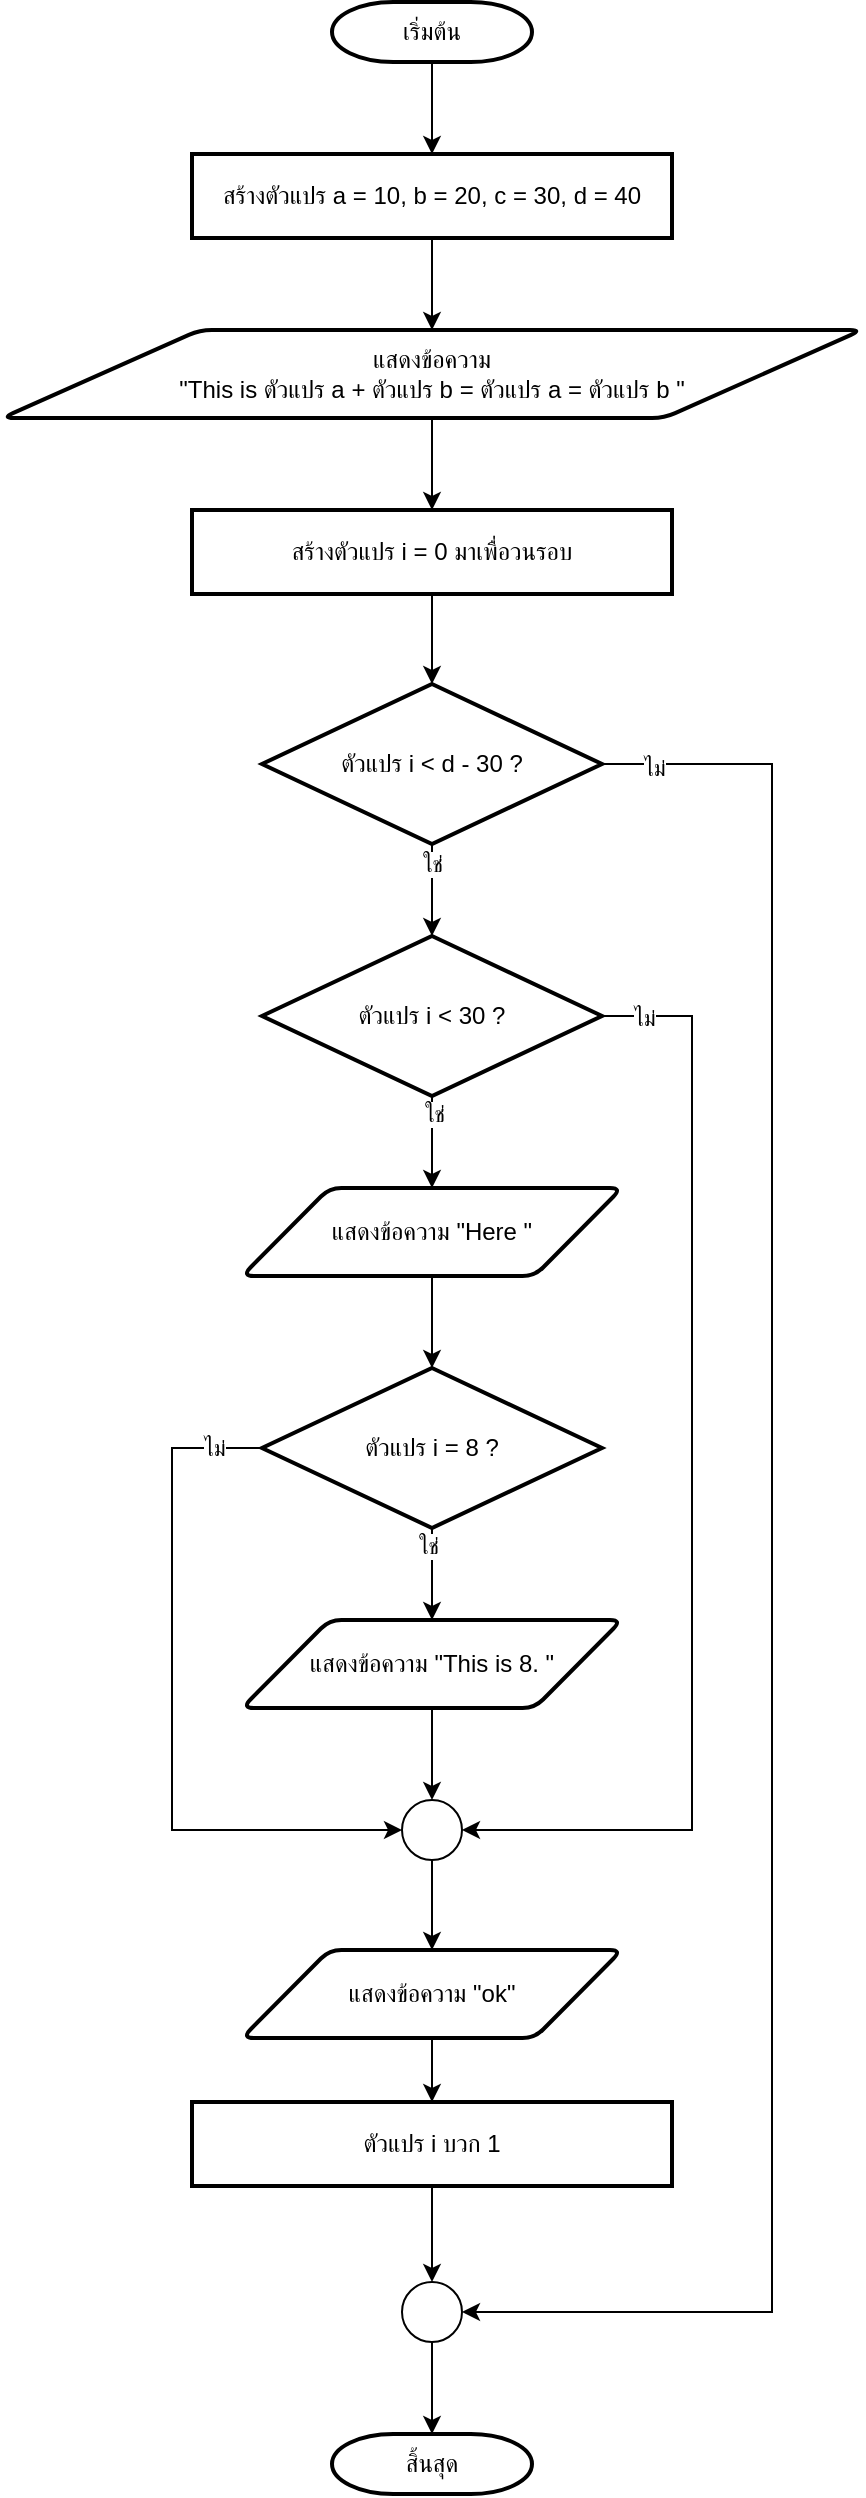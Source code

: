 <mxfile version="25.0.3">
  <diagram name="Page-1" id="62dxivXkLxbeIxKJXBwT">
    <mxGraphModel dx="880" dy="468" grid="1" gridSize="10" guides="1" tooltips="1" connect="1" arrows="1" fold="1" page="1" pageScale="1" pageWidth="850" pageHeight="1100" math="0" shadow="0">
      <root>
        <mxCell id="0" />
        <mxCell id="1" parent="0" />
        <mxCell id="c8ithLlGlx0I1xOk6380-3" value="" style="edgeStyle=orthogonalEdgeStyle;rounded=0;orthogonalLoop=1;jettySize=auto;html=1;" edge="1" parent="1" source="c8ithLlGlx0I1xOk6380-1" target="c8ithLlGlx0I1xOk6380-2">
          <mxGeometry relative="1" as="geometry" />
        </mxCell>
        <mxCell id="c8ithLlGlx0I1xOk6380-1" value="เริ่มต้น" style="strokeWidth=2;html=1;shape=mxgraph.flowchart.terminator;whiteSpace=wrap;" vertex="1" parent="1">
          <mxGeometry x="340" y="40" width="100" height="30" as="geometry" />
        </mxCell>
        <mxCell id="c8ithLlGlx0I1xOk6380-5" value="" style="edgeStyle=orthogonalEdgeStyle;rounded=0;orthogonalLoop=1;jettySize=auto;html=1;" edge="1" parent="1" source="c8ithLlGlx0I1xOk6380-2" target="c8ithLlGlx0I1xOk6380-4">
          <mxGeometry relative="1" as="geometry" />
        </mxCell>
        <mxCell id="c8ithLlGlx0I1xOk6380-2" value="สร้างตัวแปร a = 10, b = 20, c = 30, d = 40" style="rounded=1;whiteSpace=wrap;html=1;absoluteArcSize=1;arcSize=0;strokeWidth=2;" vertex="1" parent="1">
          <mxGeometry x="270" y="116" width="240" height="42" as="geometry" />
        </mxCell>
        <mxCell id="c8ithLlGlx0I1xOk6380-7" value="" style="edgeStyle=orthogonalEdgeStyle;rounded=0;orthogonalLoop=1;jettySize=auto;html=1;" edge="1" parent="1" source="c8ithLlGlx0I1xOk6380-4" target="c8ithLlGlx0I1xOk6380-6">
          <mxGeometry relative="1" as="geometry" />
        </mxCell>
        <mxCell id="c8ithLlGlx0I1xOk6380-4" value="แสดงข้อความ&lt;div&gt;&lt;span style=&quot;background-color: initial;&quot;&gt;&quot;This is ตัวแปร a + ตัวแปร b = ตัวแปร a = ตัวแปร b &quot;&lt;/span&gt;&lt;/div&gt;" style="shape=parallelogram;html=1;strokeWidth=2;perimeter=parallelogramPerimeter;whiteSpace=wrap;rounded=1;arcSize=12;size=0.23;" vertex="1" parent="1">
          <mxGeometry x="175" y="204" width="430" height="44" as="geometry" />
        </mxCell>
        <mxCell id="c8ithLlGlx0I1xOk6380-10" value="" style="edgeStyle=orthogonalEdgeStyle;rounded=0;orthogonalLoop=1;jettySize=auto;html=1;" edge="1" parent="1" source="c8ithLlGlx0I1xOk6380-6" target="c8ithLlGlx0I1xOk6380-9">
          <mxGeometry relative="1" as="geometry" />
        </mxCell>
        <mxCell id="c8ithLlGlx0I1xOk6380-6" value="สร้างตัวแปร i = 0 มาเพื่อวนรอบ" style="rounded=1;whiteSpace=wrap;html=1;absoluteArcSize=1;arcSize=0;strokeWidth=2;" vertex="1" parent="1">
          <mxGeometry x="270" y="294" width="240" height="42" as="geometry" />
        </mxCell>
        <mxCell id="c8ithLlGlx0I1xOk6380-31" value="" style="edgeStyle=orthogonalEdgeStyle;rounded=0;orthogonalLoop=1;jettySize=auto;html=1;" edge="1" parent="1" source="c8ithLlGlx0I1xOk6380-9" target="c8ithLlGlx0I1xOk6380-11">
          <mxGeometry relative="1" as="geometry" />
        </mxCell>
        <mxCell id="c8ithLlGlx0I1xOk6380-36" value="ใช่" style="edgeLabel;html=1;align=center;verticalAlign=middle;resizable=0;points=[];" vertex="1" connectable="0" parent="c8ithLlGlx0I1xOk6380-31">
          <mxGeometry x="-0.565" relative="1" as="geometry">
            <mxPoint as="offset" />
          </mxGeometry>
        </mxCell>
        <mxCell id="c8ithLlGlx0I1xOk6380-9" value="ตัวแปร i &amp;lt; d - 30 ?" style="strokeWidth=2;html=1;shape=mxgraph.flowchart.decision;whiteSpace=wrap;" vertex="1" parent="1">
          <mxGeometry x="305" y="381" width="170" height="80" as="geometry" />
        </mxCell>
        <mxCell id="c8ithLlGlx0I1xOk6380-30" value="" style="edgeStyle=orthogonalEdgeStyle;rounded=0;orthogonalLoop=1;jettySize=auto;html=1;" edge="1" parent="1" source="c8ithLlGlx0I1xOk6380-11" target="c8ithLlGlx0I1xOk6380-13">
          <mxGeometry relative="1" as="geometry" />
        </mxCell>
        <mxCell id="c8ithLlGlx0I1xOk6380-37" value="ใช่" style="edgeLabel;html=1;align=center;verticalAlign=middle;resizable=0;points=[];" vertex="1" connectable="0" parent="c8ithLlGlx0I1xOk6380-30">
          <mxGeometry x="-0.609" y="1" relative="1" as="geometry">
            <mxPoint as="offset" />
          </mxGeometry>
        </mxCell>
        <mxCell id="c8ithLlGlx0I1xOk6380-11" value="ตัวแปร i &amp;lt; 30 ?" style="strokeWidth=2;html=1;shape=mxgraph.flowchart.decision;whiteSpace=wrap;" vertex="1" parent="1">
          <mxGeometry x="305" y="507" width="170" height="80" as="geometry" />
        </mxCell>
        <mxCell id="c8ithLlGlx0I1xOk6380-29" value="" style="edgeStyle=orthogonalEdgeStyle;rounded=0;orthogonalLoop=1;jettySize=auto;html=1;" edge="1" parent="1" source="c8ithLlGlx0I1xOk6380-13" target="c8ithLlGlx0I1xOk6380-14">
          <mxGeometry relative="1" as="geometry" />
        </mxCell>
        <mxCell id="c8ithLlGlx0I1xOk6380-13" value="แสดงข้อความ&amp;nbsp;&lt;span style=&quot;background-color: initial;&quot;&gt;&quot;Here &quot;&lt;/span&gt;" style="shape=parallelogram;html=1;strokeWidth=2;perimeter=parallelogramPerimeter;whiteSpace=wrap;rounded=1;arcSize=12;size=0.23;" vertex="1" parent="1">
          <mxGeometry x="295" y="633" width="190" height="44" as="geometry" />
        </mxCell>
        <mxCell id="c8ithLlGlx0I1xOk6380-28" value="" style="edgeStyle=orthogonalEdgeStyle;rounded=0;orthogonalLoop=1;jettySize=auto;html=1;" edge="1" parent="1" source="c8ithLlGlx0I1xOk6380-14" target="c8ithLlGlx0I1xOk6380-15">
          <mxGeometry relative="1" as="geometry" />
        </mxCell>
        <mxCell id="c8ithLlGlx0I1xOk6380-38" value="ใช่" style="edgeLabel;html=1;align=center;verticalAlign=middle;resizable=0;points=[];" vertex="1" connectable="0" parent="c8ithLlGlx0I1xOk6380-28">
          <mxGeometry x="-0.609" y="-2" relative="1" as="geometry">
            <mxPoint as="offset" />
          </mxGeometry>
        </mxCell>
        <mxCell id="c8ithLlGlx0I1xOk6380-14" value="ตัวแปร i = 8 ?" style="strokeWidth=2;html=1;shape=mxgraph.flowchart.decision;whiteSpace=wrap;" vertex="1" parent="1">
          <mxGeometry x="305" y="723" width="170" height="80" as="geometry" />
        </mxCell>
        <mxCell id="c8ithLlGlx0I1xOk6380-26" value="" style="edgeStyle=orthogonalEdgeStyle;rounded=0;orthogonalLoop=1;jettySize=auto;html=1;" edge="1" parent="1" source="c8ithLlGlx0I1xOk6380-15" target="c8ithLlGlx0I1xOk6380-19">
          <mxGeometry relative="1" as="geometry" />
        </mxCell>
        <mxCell id="c8ithLlGlx0I1xOk6380-15" value="แสดงข้อความ&amp;nbsp;&lt;span style=&quot;background-color: initial;&quot;&gt;&quot;This is 8. &quot;&lt;/span&gt;" style="shape=parallelogram;html=1;strokeWidth=2;perimeter=parallelogramPerimeter;whiteSpace=wrap;rounded=1;arcSize=12;size=0.23;" vertex="1" parent="1">
          <mxGeometry x="295" y="849" width="190" height="44" as="geometry" />
        </mxCell>
        <mxCell id="c8ithLlGlx0I1xOk6380-27" value="" style="edgeStyle=orthogonalEdgeStyle;rounded=0;orthogonalLoop=1;jettySize=auto;html=1;" edge="1" parent="1" source="c8ithLlGlx0I1xOk6380-19" target="c8ithLlGlx0I1xOk6380-20">
          <mxGeometry relative="1" as="geometry" />
        </mxCell>
        <mxCell id="c8ithLlGlx0I1xOk6380-19" value="" style="verticalLabelPosition=bottom;verticalAlign=top;html=1;shape=mxgraph.flowchart.on-page_reference;" vertex="1" parent="1">
          <mxGeometry x="375" y="939" width="30" height="30" as="geometry" />
        </mxCell>
        <mxCell id="c8ithLlGlx0I1xOk6380-45" value="" style="edgeStyle=orthogonalEdgeStyle;rounded=0;orthogonalLoop=1;jettySize=auto;html=1;" edge="1" parent="1" source="c8ithLlGlx0I1xOk6380-20" target="c8ithLlGlx0I1xOk6380-44">
          <mxGeometry relative="1" as="geometry" />
        </mxCell>
        <mxCell id="c8ithLlGlx0I1xOk6380-20" value="แสดงข้อความ&amp;nbsp;&lt;span style=&quot;background-color: initial;&quot;&gt;&quot;ok&quot;&lt;/span&gt;" style="shape=parallelogram;html=1;strokeWidth=2;perimeter=parallelogramPerimeter;whiteSpace=wrap;rounded=1;arcSize=12;size=0.23;" vertex="1" parent="1">
          <mxGeometry x="295" y="1014" width="190" height="44" as="geometry" />
        </mxCell>
        <mxCell id="c8ithLlGlx0I1xOk6380-25" value="" style="edgeStyle=orthogonalEdgeStyle;rounded=0;orthogonalLoop=1;jettySize=auto;html=1;" edge="1" parent="1" source="c8ithLlGlx0I1xOk6380-21" target="c8ithLlGlx0I1xOk6380-22">
          <mxGeometry relative="1" as="geometry" />
        </mxCell>
        <mxCell id="c8ithLlGlx0I1xOk6380-21" value="" style="verticalLabelPosition=bottom;verticalAlign=top;html=1;shape=mxgraph.flowchart.on-page_reference;" vertex="1" parent="1">
          <mxGeometry x="375" y="1180" width="30" height="30" as="geometry" />
        </mxCell>
        <mxCell id="c8ithLlGlx0I1xOk6380-22" value="สิ้นสุด" style="strokeWidth=2;html=1;shape=mxgraph.flowchart.terminator;whiteSpace=wrap;" vertex="1" parent="1">
          <mxGeometry x="340" y="1256" width="100" height="30" as="geometry" />
        </mxCell>
        <mxCell id="c8ithLlGlx0I1xOk6380-34" style="edgeStyle=orthogonalEdgeStyle;rounded=0;orthogonalLoop=1;jettySize=auto;html=1;exitX=1;exitY=0.5;exitDx=0;exitDy=0;exitPerimeter=0;entryX=1;entryY=0.5;entryDx=0;entryDy=0;entryPerimeter=0;" edge="1" parent="1" source="c8ithLlGlx0I1xOk6380-11" target="c8ithLlGlx0I1xOk6380-19">
          <mxGeometry relative="1" as="geometry">
            <Array as="points">
              <mxPoint x="520" y="547" />
              <mxPoint x="520" y="954" />
            </Array>
          </mxGeometry>
        </mxCell>
        <mxCell id="c8ithLlGlx0I1xOk6380-42" value="ไม่" style="edgeLabel;html=1;align=center;verticalAlign=middle;resizable=0;points=[];" vertex="1" connectable="0" parent="c8ithLlGlx0I1xOk6380-34">
          <mxGeometry x="-0.926" y="-1" relative="1" as="geometry">
            <mxPoint as="offset" />
          </mxGeometry>
        </mxCell>
        <mxCell id="c8ithLlGlx0I1xOk6380-35" style="edgeStyle=orthogonalEdgeStyle;rounded=0;orthogonalLoop=1;jettySize=auto;html=1;exitX=0;exitY=0.5;exitDx=0;exitDy=0;exitPerimeter=0;entryX=0;entryY=0.5;entryDx=0;entryDy=0;entryPerimeter=0;" edge="1" parent="1" source="c8ithLlGlx0I1xOk6380-14" target="c8ithLlGlx0I1xOk6380-19">
          <mxGeometry relative="1" as="geometry">
            <Array as="points">
              <mxPoint x="260" y="763" />
              <mxPoint x="260" y="954" />
            </Array>
          </mxGeometry>
        </mxCell>
        <mxCell id="c8ithLlGlx0I1xOk6380-41" value="ไม่" style="edgeLabel;html=1;align=center;verticalAlign=middle;resizable=0;points=[];" vertex="1" connectable="0" parent="c8ithLlGlx0I1xOk6380-35">
          <mxGeometry x="-0.863" relative="1" as="geometry">
            <mxPoint as="offset" />
          </mxGeometry>
        </mxCell>
        <mxCell id="c8ithLlGlx0I1xOk6380-46" value="" style="edgeStyle=orthogonalEdgeStyle;rounded=0;orthogonalLoop=1;jettySize=auto;html=1;" edge="1" parent="1" source="c8ithLlGlx0I1xOk6380-44" target="c8ithLlGlx0I1xOk6380-21">
          <mxGeometry relative="1" as="geometry" />
        </mxCell>
        <mxCell id="c8ithLlGlx0I1xOk6380-44" value="ตัวแปร i บวก 1" style="rounded=1;whiteSpace=wrap;html=1;absoluteArcSize=1;arcSize=0;strokeWidth=2;" vertex="1" parent="1">
          <mxGeometry x="270" y="1090" width="240" height="42" as="geometry" />
        </mxCell>
        <mxCell id="c8ithLlGlx0I1xOk6380-47" style="edgeStyle=orthogonalEdgeStyle;rounded=0;orthogonalLoop=1;jettySize=auto;html=1;exitX=1;exitY=0.5;exitDx=0;exitDy=0;exitPerimeter=0;entryX=1;entryY=0.5;entryDx=0;entryDy=0;entryPerimeter=0;" edge="1" parent="1" source="c8ithLlGlx0I1xOk6380-9" target="c8ithLlGlx0I1xOk6380-21">
          <mxGeometry relative="1" as="geometry">
            <Array as="points">
              <mxPoint x="560" y="421" />
              <mxPoint x="560" y="1195" />
            </Array>
          </mxGeometry>
        </mxCell>
        <mxCell id="c8ithLlGlx0I1xOk6380-48" value="ไม่" style="edgeLabel;html=1;align=center;verticalAlign=middle;resizable=0;points=[];" vertex="1" connectable="0" parent="c8ithLlGlx0I1xOk6380-47">
          <mxGeometry x="-0.949" y="-2" relative="1" as="geometry">
            <mxPoint as="offset" />
          </mxGeometry>
        </mxCell>
      </root>
    </mxGraphModel>
  </diagram>
</mxfile>
